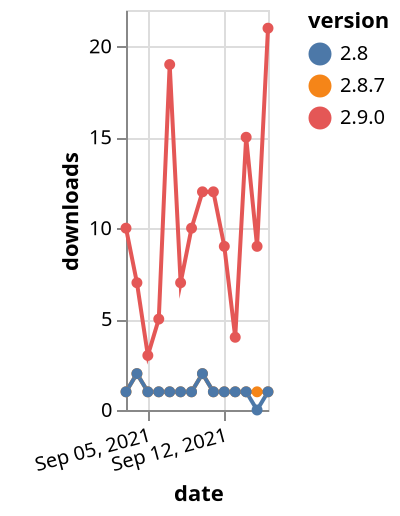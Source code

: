 {"$schema": "https://vega.github.io/schema/vega-lite/v5.json", "description": "A simple bar chart with embedded data.", "data": {"values": [{"date": "2021-09-03", "total": 580, "delta": 1, "version": "2.8.7"}, {"date": "2021-09-04", "total": 582, "delta": 2, "version": "2.8.7"}, {"date": "2021-09-05", "total": 583, "delta": 1, "version": "2.8.7"}, {"date": "2021-09-06", "total": 584, "delta": 1, "version": "2.8.7"}, {"date": "2021-09-07", "total": 585, "delta": 1, "version": "2.8.7"}, {"date": "2021-09-08", "total": 586, "delta": 1, "version": "2.8.7"}, {"date": "2021-09-09", "total": 587, "delta": 1, "version": "2.8.7"}, {"date": "2021-09-10", "total": 589, "delta": 2, "version": "2.8.7"}, {"date": "2021-09-11", "total": 590, "delta": 1, "version": "2.8.7"}, {"date": "2021-09-12", "total": 591, "delta": 1, "version": "2.8.7"}, {"date": "2021-09-13", "total": 592, "delta": 1, "version": "2.8.7"}, {"date": "2021-09-14", "total": 593, "delta": 1, "version": "2.8.7"}, {"date": "2021-09-15", "total": 594, "delta": 1, "version": "2.8.7"}, {"date": "2021-09-16", "total": 595, "delta": 1, "version": "2.8.7"}, {"date": "2021-09-03", "total": 2955, "delta": 10, "version": "2.9.0"}, {"date": "2021-09-04", "total": 2962, "delta": 7, "version": "2.9.0"}, {"date": "2021-09-05", "total": 2965, "delta": 3, "version": "2.9.0"}, {"date": "2021-09-06", "total": 2970, "delta": 5, "version": "2.9.0"}, {"date": "2021-09-07", "total": 2989, "delta": 19, "version": "2.9.0"}, {"date": "2021-09-08", "total": 2996, "delta": 7, "version": "2.9.0"}, {"date": "2021-09-09", "total": 3006, "delta": 10, "version": "2.9.0"}, {"date": "2021-09-10", "total": 3018, "delta": 12, "version": "2.9.0"}, {"date": "2021-09-11", "total": 3030, "delta": 12, "version": "2.9.0"}, {"date": "2021-09-12", "total": 3039, "delta": 9, "version": "2.9.0"}, {"date": "2021-09-13", "total": 3043, "delta": 4, "version": "2.9.0"}, {"date": "2021-09-14", "total": 3058, "delta": 15, "version": "2.9.0"}, {"date": "2021-09-15", "total": 3067, "delta": 9, "version": "2.9.0"}, {"date": "2021-09-16", "total": 3088, "delta": 21, "version": "2.9.0"}, {"date": "2021-09-03", "total": 756, "delta": 1, "version": "2.8"}, {"date": "2021-09-04", "total": 758, "delta": 2, "version": "2.8"}, {"date": "2021-09-05", "total": 759, "delta": 1, "version": "2.8"}, {"date": "2021-09-06", "total": 760, "delta": 1, "version": "2.8"}, {"date": "2021-09-07", "total": 761, "delta": 1, "version": "2.8"}, {"date": "2021-09-08", "total": 762, "delta": 1, "version": "2.8"}, {"date": "2021-09-09", "total": 763, "delta": 1, "version": "2.8"}, {"date": "2021-09-10", "total": 765, "delta": 2, "version": "2.8"}, {"date": "2021-09-11", "total": 766, "delta": 1, "version": "2.8"}, {"date": "2021-09-12", "total": 767, "delta": 1, "version": "2.8"}, {"date": "2021-09-13", "total": 768, "delta": 1, "version": "2.8"}, {"date": "2021-09-14", "total": 769, "delta": 1, "version": "2.8"}, {"date": "2021-09-15", "total": 769, "delta": 0, "version": "2.8"}, {"date": "2021-09-16", "total": 770, "delta": 1, "version": "2.8"}]}, "width": "container", "mark": {"type": "line", "point": {"filled": true}}, "encoding": {"x": {"field": "date", "type": "temporal", "timeUnit": "yearmonthdate", "title": "date", "axis": {"labelAngle": -15}}, "y": {"field": "delta", "type": "quantitative", "title": "downloads"}, "color": {"field": "version", "type": "nominal"}, "tooltip": {"field": "delta"}}}